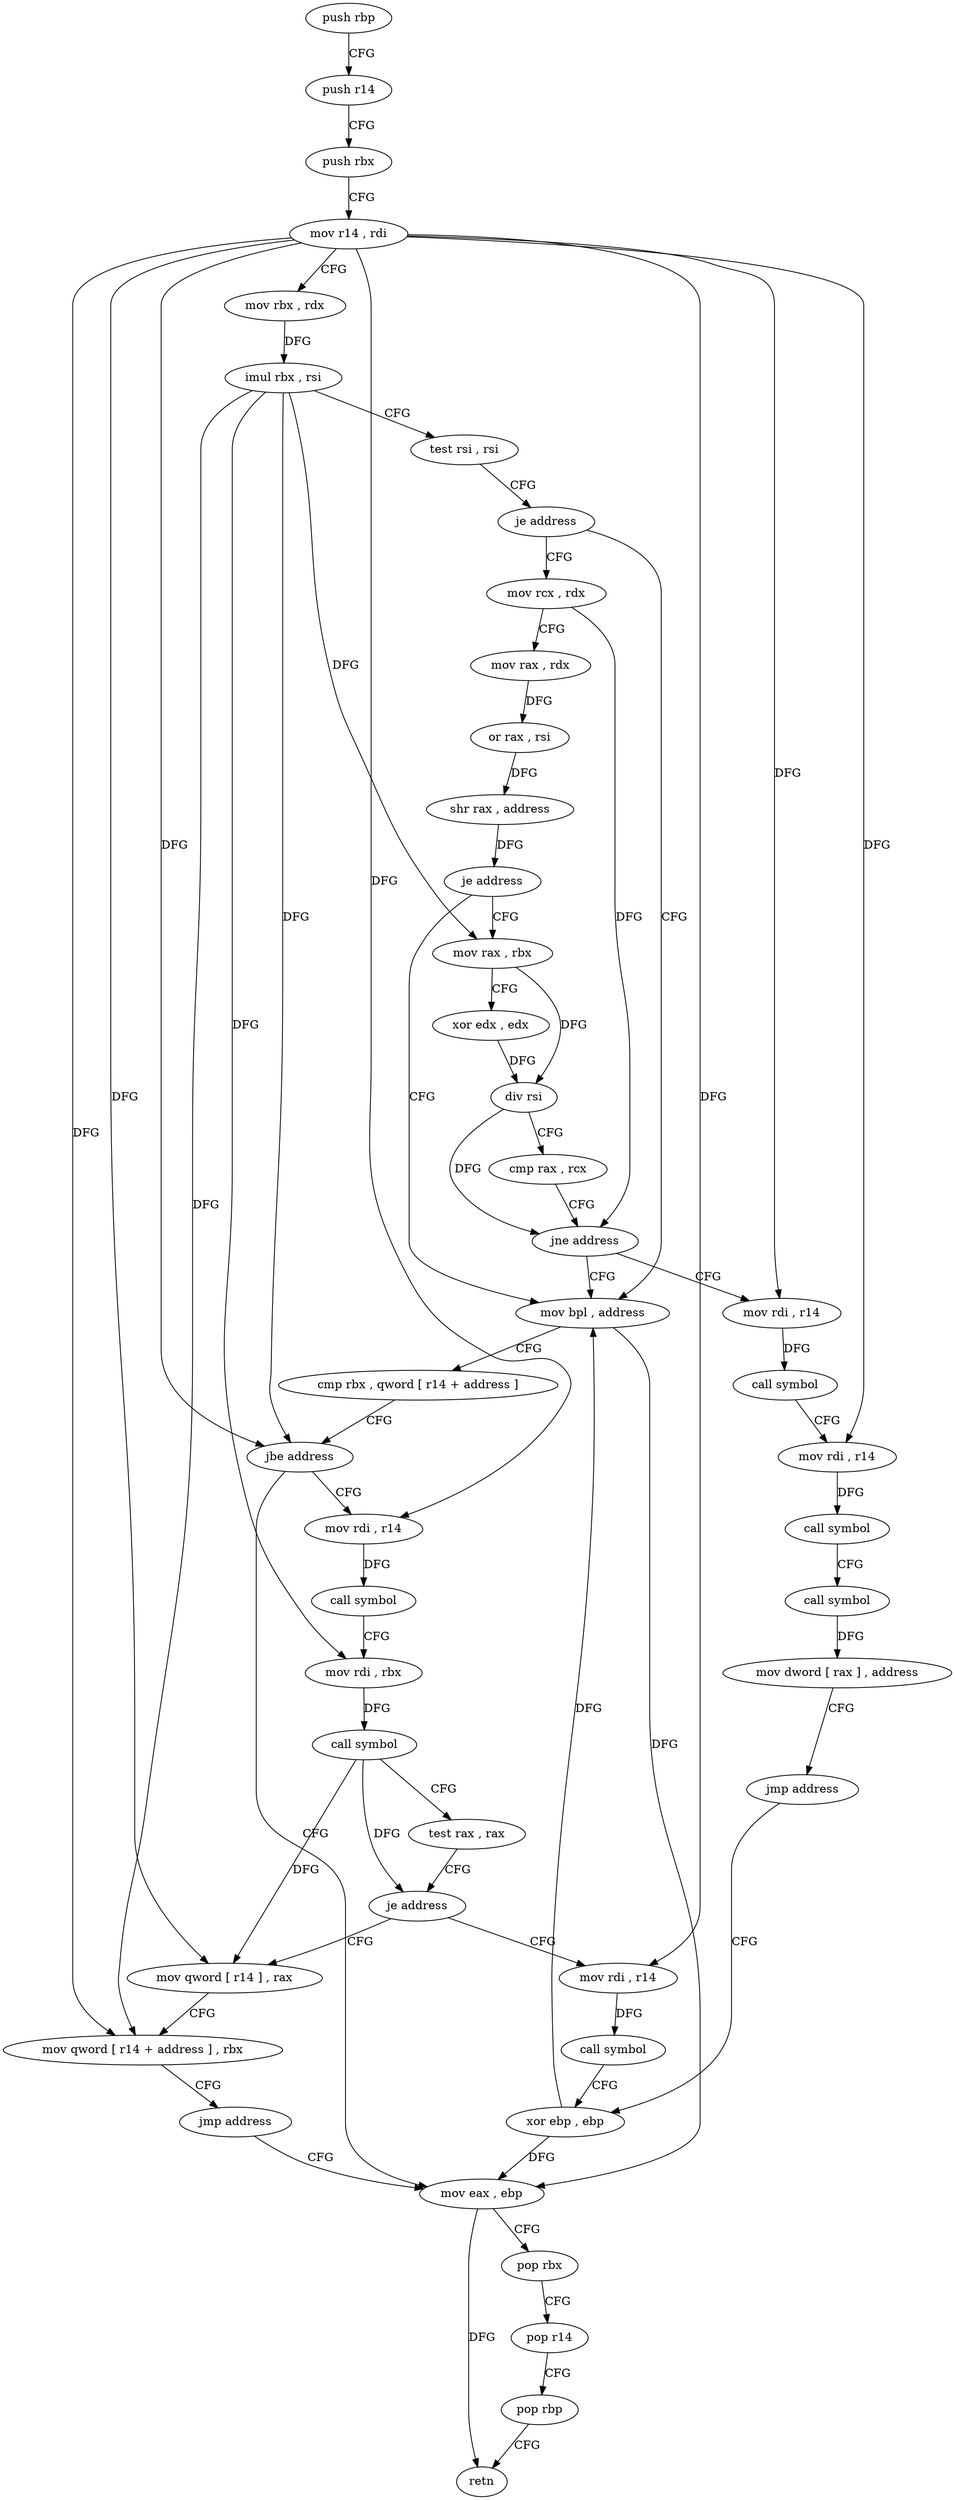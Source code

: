digraph "func" {
"252224" [label = "push rbp" ]
"252225" [label = "push r14" ]
"252227" [label = "push rbx" ]
"252228" [label = "mov r14 , rdi" ]
"252231" [label = "mov rbx , rdx" ]
"252234" [label = "imul rbx , rsi" ]
"252238" [label = "test rsi , rsi" ]
"252241" [label = "je address" ]
"252271" [label = "mov bpl , address" ]
"252243" [label = "mov rcx , rdx" ]
"252274" [label = "cmp rbx , qword [ r14 + address ]" ]
"252278" [label = "jbe address" ]
"252349" [label = "mov eax , ebp" ]
"252280" [label = "mov rdi , r14" ]
"252246" [label = "mov rax , rdx" ]
"252249" [label = "or rax , rsi" ]
"252252" [label = "shr rax , address" ]
"252256" [label = "je address" ]
"252258" [label = "mov rax , rbx" ]
"252351" [label = "pop rbx" ]
"252352" [label = "pop r14" ]
"252354" [label = "pop rbp" ]
"252355" [label = "retn" ]
"252283" [label = "call symbol" ]
"252288" [label = "mov rdi , rbx" ]
"252291" [label = "call symbol" ]
"252296" [label = "test rax , rax" ]
"252299" [label = "je address" ]
"252339" [label = "mov rdi , r14" ]
"252301" [label = "mov qword [ r14 ] , rax" ]
"252261" [label = "xor edx , edx" ]
"252263" [label = "div rsi" ]
"252266" [label = "cmp rax , rcx" ]
"252269" [label = "jne address" ]
"252310" [label = "mov rdi , r14" ]
"252342" [label = "call symbol" ]
"252347" [label = "xor ebp , ebp" ]
"252304" [label = "mov qword [ r14 + address ] , rbx" ]
"252308" [label = "jmp address" ]
"252313" [label = "call symbol" ]
"252318" [label = "mov rdi , r14" ]
"252321" [label = "call symbol" ]
"252326" [label = "call symbol" ]
"252331" [label = "mov dword [ rax ] , address" ]
"252337" [label = "jmp address" ]
"252224" -> "252225" [ label = "CFG" ]
"252225" -> "252227" [ label = "CFG" ]
"252227" -> "252228" [ label = "CFG" ]
"252228" -> "252231" [ label = "CFG" ]
"252228" -> "252278" [ label = "DFG" ]
"252228" -> "252280" [ label = "DFG" ]
"252228" -> "252339" [ label = "DFG" ]
"252228" -> "252301" [ label = "DFG" ]
"252228" -> "252304" [ label = "DFG" ]
"252228" -> "252310" [ label = "DFG" ]
"252228" -> "252318" [ label = "DFG" ]
"252231" -> "252234" [ label = "DFG" ]
"252234" -> "252238" [ label = "CFG" ]
"252234" -> "252278" [ label = "DFG" ]
"252234" -> "252288" [ label = "DFG" ]
"252234" -> "252258" [ label = "DFG" ]
"252234" -> "252304" [ label = "DFG" ]
"252238" -> "252241" [ label = "CFG" ]
"252241" -> "252271" [ label = "CFG" ]
"252241" -> "252243" [ label = "CFG" ]
"252271" -> "252274" [ label = "CFG" ]
"252271" -> "252349" [ label = "DFG" ]
"252243" -> "252246" [ label = "CFG" ]
"252243" -> "252269" [ label = "DFG" ]
"252274" -> "252278" [ label = "CFG" ]
"252278" -> "252349" [ label = "CFG" ]
"252278" -> "252280" [ label = "CFG" ]
"252349" -> "252351" [ label = "CFG" ]
"252349" -> "252355" [ label = "DFG" ]
"252280" -> "252283" [ label = "DFG" ]
"252246" -> "252249" [ label = "DFG" ]
"252249" -> "252252" [ label = "DFG" ]
"252252" -> "252256" [ label = "DFG" ]
"252256" -> "252271" [ label = "CFG" ]
"252256" -> "252258" [ label = "CFG" ]
"252258" -> "252261" [ label = "CFG" ]
"252258" -> "252263" [ label = "DFG" ]
"252351" -> "252352" [ label = "CFG" ]
"252352" -> "252354" [ label = "CFG" ]
"252354" -> "252355" [ label = "CFG" ]
"252283" -> "252288" [ label = "CFG" ]
"252288" -> "252291" [ label = "DFG" ]
"252291" -> "252296" [ label = "CFG" ]
"252291" -> "252299" [ label = "DFG" ]
"252291" -> "252301" [ label = "DFG" ]
"252296" -> "252299" [ label = "CFG" ]
"252299" -> "252339" [ label = "CFG" ]
"252299" -> "252301" [ label = "CFG" ]
"252339" -> "252342" [ label = "DFG" ]
"252301" -> "252304" [ label = "CFG" ]
"252261" -> "252263" [ label = "DFG" ]
"252263" -> "252266" [ label = "CFG" ]
"252263" -> "252269" [ label = "DFG" ]
"252266" -> "252269" [ label = "CFG" ]
"252269" -> "252310" [ label = "CFG" ]
"252269" -> "252271" [ label = "CFG" ]
"252310" -> "252313" [ label = "DFG" ]
"252342" -> "252347" [ label = "CFG" ]
"252347" -> "252349" [ label = "DFG" ]
"252347" -> "252271" [ label = "DFG" ]
"252304" -> "252308" [ label = "CFG" ]
"252308" -> "252349" [ label = "CFG" ]
"252313" -> "252318" [ label = "CFG" ]
"252318" -> "252321" [ label = "DFG" ]
"252321" -> "252326" [ label = "CFG" ]
"252326" -> "252331" [ label = "DFG" ]
"252331" -> "252337" [ label = "CFG" ]
"252337" -> "252347" [ label = "CFG" ]
}
